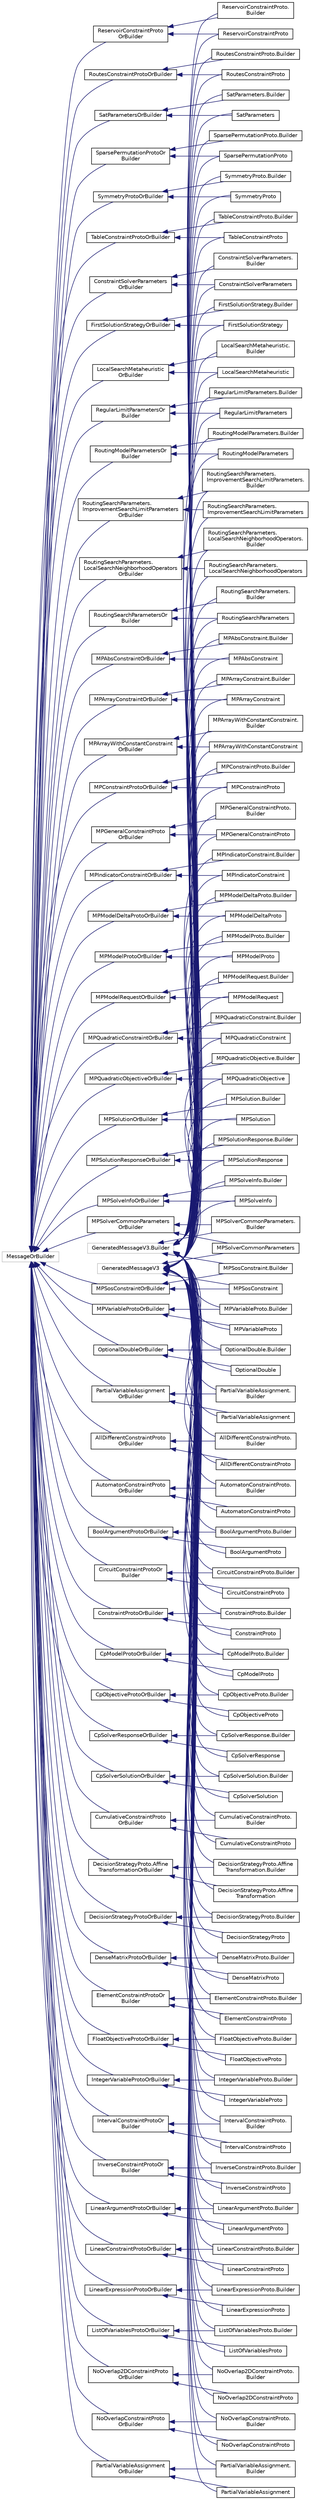 digraph "Graphical Class Hierarchy"
{
 // LATEX_PDF_SIZE
  edge [fontname="Helvetica",fontsize="10",labelfontname="Helvetica",labelfontsize="10"];
  node [fontname="Helvetica",fontsize="10",shape=record];
  rankdir="LR";
  Node0 [label="GeneratedMessageV3.Builder",height=0.2,width=0.4,color="grey75", fillcolor="white", style="filled",tooltip=" "];
  Node0 -> Node1 [dir="back",color="midnightblue",fontsize="10",style="solid",fontname="Helvetica"];
  Node1 [label="ConstraintSolverParameters.\lBuilder",height=0.2,width=0.4,color="black", fillcolor="white", style="filled",URL="$classcom_1_1google_1_1ortools_1_1constraintsolver_1_1ConstraintSolverParameters_1_1Builder.html",tooltip=" "];
  Node0 -> Node7 [dir="back",color="midnightblue",fontsize="10",style="solid",fontname="Helvetica"];
  Node7 [label="FirstSolutionStrategy.Builder",height=0.2,width=0.4,color="black", fillcolor="white", style="filled",URL="$classcom_1_1google_1_1ortools_1_1constraintsolver_1_1FirstSolutionStrategy_1_1Builder.html",tooltip=" "];
  Node0 -> Node11 [dir="back",color="midnightblue",fontsize="10",style="solid",fontname="Helvetica"];
  Node11 [label="LocalSearchMetaheuristic.\lBuilder",height=0.2,width=0.4,color="black", fillcolor="white", style="filled",URL="$classcom_1_1google_1_1ortools_1_1constraintsolver_1_1LocalSearchMetaheuristic_1_1Builder.html",tooltip=" "];
  Node0 -> Node14 [dir="back",color="midnightblue",fontsize="10",style="solid",fontname="Helvetica"];
  Node14 [label="RegularLimitParameters.Builder",height=0.2,width=0.4,color="black", fillcolor="white", style="filled",URL="$classcom_1_1google_1_1ortools_1_1constraintsolver_1_1RegularLimitParameters_1_1Builder.html",tooltip=" "];
  Node0 -> Node17 [dir="back",color="midnightblue",fontsize="10",style="solid",fontname="Helvetica"];
  Node17 [label="RoutingModelParameters.Builder",height=0.2,width=0.4,color="black", fillcolor="white", style="filled",URL="$classcom_1_1google_1_1ortools_1_1constraintsolver_1_1RoutingModelParameters_1_1Builder.html",tooltip=" "];
  Node0 -> Node26 [dir="back",color="midnightblue",fontsize="10",style="solid",fontname="Helvetica"];
  Node26 [label="RoutingSearchParameters.\lBuilder",height=0.2,width=0.4,color="black", fillcolor="white", style="filled",URL="$classcom_1_1google_1_1ortools_1_1constraintsolver_1_1RoutingSearchParameters_1_1Builder.html",tooltip=" "];
  Node0 -> Node20 [dir="back",color="midnightblue",fontsize="10",style="solid",fontname="Helvetica"];
  Node20 [label="RoutingSearchParameters.\lImprovementSearchLimitParameters.\lBuilder",height=0.2,width=0.4,color="black", fillcolor="white", style="filled",URL="$classcom_1_1google_1_1ortools_1_1constraintsolver_1_1RoutingSearchParameters_1_1ImprovementSearchLimitParameters_1_1Builder.html",tooltip=" "];
  Node0 -> Node23 [dir="back",color="midnightblue",fontsize="10",style="solid",fontname="Helvetica"];
  Node23 [label="RoutingSearchParameters.\lLocalSearchNeighborhoodOperators.\lBuilder",height=0.2,width=0.4,color="black", fillcolor="white", style="filled",URL="$classcom_1_1google_1_1ortools_1_1constraintsolver_1_1RoutingSearchParameters_1_1LocalSearchNeighborhoodOperators_1_1Builder.html",tooltip=" "];
  Node0 -> Node29 [dir="back",color="midnightblue",fontsize="10",style="solid",fontname="Helvetica"];
  Node29 [label="MPAbsConstraint.Builder",height=0.2,width=0.4,color="black", fillcolor="white", style="filled",URL="$classcom_1_1google_1_1ortools_1_1linearsolver_1_1MPAbsConstraint_1_1Builder.html",tooltip=" "];
  Node0 -> Node32 [dir="back",color="midnightblue",fontsize="10",style="solid",fontname="Helvetica"];
  Node32 [label="MPArrayConstraint.Builder",height=0.2,width=0.4,color="black", fillcolor="white", style="filled",URL="$classcom_1_1google_1_1ortools_1_1linearsolver_1_1MPArrayConstraint_1_1Builder.html",tooltip=" "];
  Node0 -> Node35 [dir="back",color="midnightblue",fontsize="10",style="solid",fontname="Helvetica"];
  Node35 [label="MPArrayWithConstantConstraint.\lBuilder",height=0.2,width=0.4,color="black", fillcolor="white", style="filled",URL="$classcom_1_1google_1_1ortools_1_1linearsolver_1_1MPArrayWithConstantConstraint_1_1Builder.html",tooltip=" "];
  Node0 -> Node38 [dir="back",color="midnightblue",fontsize="10",style="solid",fontname="Helvetica"];
  Node38 [label="MPConstraintProto.Builder",height=0.2,width=0.4,color="black", fillcolor="white", style="filled",URL="$classcom_1_1google_1_1ortools_1_1linearsolver_1_1MPConstraintProto_1_1Builder.html",tooltip=" "];
  Node0 -> Node41 [dir="back",color="midnightblue",fontsize="10",style="solid",fontname="Helvetica"];
  Node41 [label="MPGeneralConstraintProto.\lBuilder",height=0.2,width=0.4,color="black", fillcolor="white", style="filled",URL="$classcom_1_1google_1_1ortools_1_1linearsolver_1_1MPGeneralConstraintProto_1_1Builder.html",tooltip=" "];
  Node0 -> Node44 [dir="back",color="midnightblue",fontsize="10",style="solid",fontname="Helvetica"];
  Node44 [label="MPIndicatorConstraint.Builder",height=0.2,width=0.4,color="black", fillcolor="white", style="filled",URL="$classcom_1_1google_1_1ortools_1_1linearsolver_1_1MPIndicatorConstraint_1_1Builder.html",tooltip=" "];
  Node0 -> Node47 [dir="back",color="midnightblue",fontsize="10",style="solid",fontname="Helvetica"];
  Node47 [label="MPModelDeltaProto.Builder",height=0.2,width=0.4,color="black", fillcolor="white", style="filled",URL="$classcom_1_1google_1_1ortools_1_1linearsolver_1_1MPModelDeltaProto_1_1Builder.html",tooltip=" "];
  Node0 -> Node50 [dir="back",color="midnightblue",fontsize="10",style="solid",fontname="Helvetica"];
  Node50 [label="MPModelProto.Builder",height=0.2,width=0.4,color="black", fillcolor="white", style="filled",URL="$classcom_1_1google_1_1ortools_1_1linearsolver_1_1MPModelProto_1_1Builder.html",tooltip=" "];
  Node0 -> Node53 [dir="back",color="midnightblue",fontsize="10",style="solid",fontname="Helvetica"];
  Node53 [label="MPModelRequest.Builder",height=0.2,width=0.4,color="black", fillcolor="white", style="filled",URL="$classcom_1_1google_1_1ortools_1_1linearsolver_1_1MPModelRequest_1_1Builder.html",tooltip=" "];
  Node0 -> Node56 [dir="back",color="midnightblue",fontsize="10",style="solid",fontname="Helvetica"];
  Node56 [label="MPQuadraticConstraint.Builder",height=0.2,width=0.4,color="black", fillcolor="white", style="filled",URL="$classcom_1_1google_1_1ortools_1_1linearsolver_1_1MPQuadraticConstraint_1_1Builder.html",tooltip=" "];
  Node0 -> Node59 [dir="back",color="midnightblue",fontsize="10",style="solid",fontname="Helvetica"];
  Node59 [label="MPQuadraticObjective.Builder",height=0.2,width=0.4,color="black", fillcolor="white", style="filled",URL="$classcom_1_1google_1_1ortools_1_1linearsolver_1_1MPQuadraticObjective_1_1Builder.html",tooltip=" "];
  Node0 -> Node62 [dir="back",color="midnightblue",fontsize="10",style="solid",fontname="Helvetica"];
  Node62 [label="MPSolution.Builder",height=0.2,width=0.4,color="black", fillcolor="white", style="filled",URL="$classcom_1_1google_1_1ortools_1_1linearsolver_1_1MPSolution_1_1Builder.html",tooltip="Protobuf type  operations_research.MPSolution @endiliteral."];
  Node0 -> Node65 [dir="back",color="midnightblue",fontsize="10",style="solid",fontname="Helvetica"];
  Node65 [label="MPSolutionResponse.Builder",height=0.2,width=0.4,color="black", fillcolor="white", style="filled",URL="$classcom_1_1google_1_1ortools_1_1linearsolver_1_1MPSolutionResponse_1_1Builder.html",tooltip=" "];
  Node0 -> Node68 [dir="back",color="midnightblue",fontsize="10",style="solid",fontname="Helvetica"];
  Node68 [label="MPSolveInfo.Builder",height=0.2,width=0.4,color="black", fillcolor="white", style="filled",URL="$classcom_1_1google_1_1ortools_1_1linearsolver_1_1MPSolveInfo_1_1Builder.html",tooltip="Protobuf type  operations_research.MPSolveInfo @endiliteral."];
  Node0 -> Node71 [dir="back",color="midnightblue",fontsize="10",style="solid",fontname="Helvetica"];
  Node71 [label="MPSolverCommonParameters.\lBuilder",height=0.2,width=0.4,color="black", fillcolor="white", style="filled",URL="$classcom_1_1google_1_1ortools_1_1linearsolver_1_1MPSolverCommonParameters_1_1Builder.html",tooltip=" "];
  Node0 -> Node74 [dir="back",color="midnightblue",fontsize="10",style="solid",fontname="Helvetica"];
  Node74 [label="MPSosConstraint.Builder",height=0.2,width=0.4,color="black", fillcolor="white", style="filled",URL="$classcom_1_1google_1_1ortools_1_1linearsolver_1_1MPSosConstraint_1_1Builder.html",tooltip=" "];
  Node0 -> Node77 [dir="back",color="midnightblue",fontsize="10",style="solid",fontname="Helvetica"];
  Node77 [label="MPVariableProto.Builder",height=0.2,width=0.4,color="black", fillcolor="white", style="filled",URL="$classcom_1_1google_1_1ortools_1_1linearsolver_1_1MPVariableProto_1_1Builder.html",tooltip=" "];
  Node0 -> Node80 [dir="back",color="midnightblue",fontsize="10",style="solid",fontname="Helvetica"];
  Node80 [label="OptionalDouble.Builder",height=0.2,width=0.4,color="black", fillcolor="white", style="filled",URL="$classcom_1_1google_1_1ortools_1_1linearsolver_1_1OptionalDouble_1_1Builder.html",tooltip=" "];
  Node0 -> Node83 [dir="back",color="midnightblue",fontsize="10",style="solid",fontname="Helvetica"];
  Node83 [label="PartialVariableAssignment.\lBuilder",height=0.2,width=0.4,color="black", fillcolor="white", style="filled",URL="$classcom_1_1google_1_1ortools_1_1linearsolver_1_1PartialVariableAssignment_1_1Builder.html",tooltip=" "];
  Node0 -> Node86 [dir="back",color="midnightblue",fontsize="10",style="solid",fontname="Helvetica"];
  Node86 [label="AllDifferentConstraintProto.\lBuilder",height=0.2,width=0.4,color="black", fillcolor="white", style="filled",URL="$classcom_1_1google_1_1ortools_1_1sat_1_1AllDifferentConstraintProto_1_1Builder.html",tooltip=" "];
  Node0 -> Node89 [dir="back",color="midnightblue",fontsize="10",style="solid",fontname="Helvetica"];
  Node89 [label="AutomatonConstraintProto.\lBuilder",height=0.2,width=0.4,color="black", fillcolor="white", style="filled",URL="$classcom_1_1google_1_1ortools_1_1sat_1_1AutomatonConstraintProto_1_1Builder.html",tooltip=" "];
  Node0 -> Node92 [dir="back",color="midnightblue",fontsize="10",style="solid",fontname="Helvetica"];
  Node92 [label="BoolArgumentProto.Builder",height=0.2,width=0.4,color="black", fillcolor="white", style="filled",URL="$classcom_1_1google_1_1ortools_1_1sat_1_1BoolArgumentProto_1_1Builder.html",tooltip=" "];
  Node0 -> Node95 [dir="back",color="midnightblue",fontsize="10",style="solid",fontname="Helvetica"];
  Node95 [label="CircuitConstraintProto.Builder",height=0.2,width=0.4,color="black", fillcolor="white", style="filled",URL="$classcom_1_1google_1_1ortools_1_1sat_1_1CircuitConstraintProto_1_1Builder.html",tooltip=" "];
  Node0 -> Node98 [dir="back",color="midnightblue",fontsize="10",style="solid",fontname="Helvetica"];
  Node98 [label="ConstraintProto.Builder",height=0.2,width=0.4,color="black", fillcolor="white", style="filled",URL="$classcom_1_1google_1_1ortools_1_1sat_1_1ConstraintProto_1_1Builder.html",tooltip=" "];
  Node0 -> Node101 [dir="back",color="midnightblue",fontsize="10",style="solid",fontname="Helvetica"];
  Node101 [label="CpModelProto.Builder",height=0.2,width=0.4,color="black", fillcolor="white", style="filled",URL="$classcom_1_1google_1_1ortools_1_1sat_1_1CpModelProto_1_1Builder.html",tooltip=" "];
  Node0 -> Node104 [dir="back",color="midnightblue",fontsize="10",style="solid",fontname="Helvetica"];
  Node104 [label="CpObjectiveProto.Builder",height=0.2,width=0.4,color="black", fillcolor="white", style="filled",URL="$classcom_1_1google_1_1ortools_1_1sat_1_1CpObjectiveProto_1_1Builder.html",tooltip=" "];
  Node0 -> Node107 [dir="back",color="midnightblue",fontsize="10",style="solid",fontname="Helvetica"];
  Node107 [label="CpSolverResponse.Builder",height=0.2,width=0.4,color="black", fillcolor="white", style="filled",URL="$classcom_1_1google_1_1ortools_1_1sat_1_1CpSolverResponse_1_1Builder.html",tooltip=" "];
  Node0 -> Node110 [dir="back",color="midnightblue",fontsize="10",style="solid",fontname="Helvetica"];
  Node110 [label="CpSolverSolution.Builder",height=0.2,width=0.4,color="black", fillcolor="white", style="filled",URL="$classcom_1_1google_1_1ortools_1_1sat_1_1CpSolverSolution_1_1Builder.html",tooltip=" "];
  Node0 -> Node113 [dir="back",color="midnightblue",fontsize="10",style="solid",fontname="Helvetica"];
  Node113 [label="CumulativeConstraintProto.\lBuilder",height=0.2,width=0.4,color="black", fillcolor="white", style="filled",URL="$classcom_1_1google_1_1ortools_1_1sat_1_1CumulativeConstraintProto_1_1Builder.html",tooltip=" "];
  Node0 -> Node116 [dir="back",color="midnightblue",fontsize="10",style="solid",fontname="Helvetica"];
  Node116 [label="DecisionStrategyProto.Affine\lTransformation.Builder",height=0.2,width=0.4,color="black", fillcolor="white", style="filled",URL="$classcom_1_1google_1_1ortools_1_1sat_1_1DecisionStrategyProto_1_1AffineTransformation_1_1Builder.html",tooltip=" "];
  Node0 -> Node119 [dir="back",color="midnightblue",fontsize="10",style="solid",fontname="Helvetica"];
  Node119 [label="DecisionStrategyProto.Builder",height=0.2,width=0.4,color="black", fillcolor="white", style="filled",URL="$classcom_1_1google_1_1ortools_1_1sat_1_1DecisionStrategyProto_1_1Builder.html",tooltip=" "];
  Node0 -> Node122 [dir="back",color="midnightblue",fontsize="10",style="solid",fontname="Helvetica"];
  Node122 [label="DenseMatrixProto.Builder",height=0.2,width=0.4,color="black", fillcolor="white", style="filled",URL="$classcom_1_1google_1_1ortools_1_1sat_1_1DenseMatrixProto_1_1Builder.html",tooltip=" "];
  Node0 -> Node125 [dir="back",color="midnightblue",fontsize="10",style="solid",fontname="Helvetica"];
  Node125 [label="ElementConstraintProto.Builder",height=0.2,width=0.4,color="black", fillcolor="white", style="filled",URL="$classcom_1_1google_1_1ortools_1_1sat_1_1ElementConstraintProto_1_1Builder.html",tooltip=" "];
  Node0 -> Node128 [dir="back",color="midnightblue",fontsize="10",style="solid",fontname="Helvetica"];
  Node128 [label="FloatObjectiveProto.Builder",height=0.2,width=0.4,color="black", fillcolor="white", style="filled",URL="$classcom_1_1google_1_1ortools_1_1sat_1_1FloatObjectiveProto_1_1Builder.html",tooltip=" "];
  Node0 -> Node131 [dir="back",color="midnightblue",fontsize="10",style="solid",fontname="Helvetica"];
  Node131 [label="IntegerVariableProto.Builder",height=0.2,width=0.4,color="black", fillcolor="white", style="filled",URL="$classcom_1_1google_1_1ortools_1_1sat_1_1IntegerVariableProto_1_1Builder.html",tooltip=" "];
  Node0 -> Node134 [dir="back",color="midnightblue",fontsize="10",style="solid",fontname="Helvetica"];
  Node134 [label="IntervalConstraintProto.\lBuilder",height=0.2,width=0.4,color="black", fillcolor="white", style="filled",URL="$classcom_1_1google_1_1ortools_1_1sat_1_1IntervalConstraintProto_1_1Builder.html",tooltip=" "];
  Node0 -> Node137 [dir="back",color="midnightblue",fontsize="10",style="solid",fontname="Helvetica"];
  Node137 [label="InverseConstraintProto.Builder",height=0.2,width=0.4,color="black", fillcolor="white", style="filled",URL="$classcom_1_1google_1_1ortools_1_1sat_1_1InverseConstraintProto_1_1Builder.html",tooltip=" "];
  Node0 -> Node140 [dir="back",color="midnightblue",fontsize="10",style="solid",fontname="Helvetica"];
  Node140 [label="LinearArgumentProto.Builder",height=0.2,width=0.4,color="black", fillcolor="white", style="filled",URL="$classcom_1_1google_1_1ortools_1_1sat_1_1LinearArgumentProto_1_1Builder.html",tooltip="Protobuf type  operations_research.sat.LinearArgumentProto @endiliteral."];
  Node0 -> Node143 [dir="back",color="midnightblue",fontsize="10",style="solid",fontname="Helvetica"];
  Node143 [label="LinearConstraintProto.Builder",height=0.2,width=0.4,color="black", fillcolor="white", style="filled",URL="$classcom_1_1google_1_1ortools_1_1sat_1_1LinearConstraintProto_1_1Builder.html",tooltip=" "];
  Node0 -> Node146 [dir="back",color="midnightblue",fontsize="10",style="solid",fontname="Helvetica"];
  Node146 [label="LinearExpressionProto.Builder",height=0.2,width=0.4,color="black", fillcolor="white", style="filled",URL="$classcom_1_1google_1_1ortools_1_1sat_1_1LinearExpressionProto_1_1Builder.html",tooltip=" "];
  Node0 -> Node149 [dir="back",color="midnightblue",fontsize="10",style="solid",fontname="Helvetica"];
  Node149 [label="ListOfVariablesProto.Builder",height=0.2,width=0.4,color="black", fillcolor="white", style="filled",URL="$classcom_1_1google_1_1ortools_1_1sat_1_1ListOfVariablesProto_1_1Builder.html",tooltip=" "];
  Node0 -> Node152 [dir="back",color="midnightblue",fontsize="10",style="solid",fontname="Helvetica"];
  Node152 [label="NoOverlap2DConstraintProto.\lBuilder",height=0.2,width=0.4,color="black", fillcolor="white", style="filled",URL="$classcom_1_1google_1_1ortools_1_1sat_1_1NoOverlap2DConstraintProto_1_1Builder.html",tooltip=" "];
  Node0 -> Node155 [dir="back",color="midnightblue",fontsize="10",style="solid",fontname="Helvetica"];
  Node155 [label="NoOverlapConstraintProto.\lBuilder",height=0.2,width=0.4,color="black", fillcolor="white", style="filled",URL="$classcom_1_1google_1_1ortools_1_1sat_1_1NoOverlapConstraintProto_1_1Builder.html",tooltip=" "];
  Node0 -> Node158 [dir="back",color="midnightblue",fontsize="10",style="solid",fontname="Helvetica"];
  Node158 [label="PartialVariableAssignment.\lBuilder",height=0.2,width=0.4,color="black", fillcolor="white", style="filled",URL="$classcom_1_1google_1_1ortools_1_1sat_1_1PartialVariableAssignment_1_1Builder.html",tooltip=" "];
  Node0 -> Node161 [dir="back",color="midnightblue",fontsize="10",style="solid",fontname="Helvetica"];
  Node161 [label="ReservoirConstraintProto.\lBuilder",height=0.2,width=0.4,color="black", fillcolor="white", style="filled",URL="$classcom_1_1google_1_1ortools_1_1sat_1_1ReservoirConstraintProto_1_1Builder.html",tooltip=" "];
  Node0 -> Node164 [dir="back",color="midnightblue",fontsize="10",style="solid",fontname="Helvetica"];
  Node164 [label="RoutesConstraintProto.Builder",height=0.2,width=0.4,color="black", fillcolor="white", style="filled",URL="$classcom_1_1google_1_1ortools_1_1sat_1_1RoutesConstraintProto_1_1Builder.html",tooltip=" "];
  Node0 -> Node167 [dir="back",color="midnightblue",fontsize="10",style="solid",fontname="Helvetica"];
  Node167 [label="SatParameters.Builder",height=0.2,width=0.4,color="black", fillcolor="white", style="filled",URL="$classcom_1_1google_1_1ortools_1_1sat_1_1SatParameters_1_1Builder.html",tooltip=" "];
  Node0 -> Node170 [dir="back",color="midnightblue",fontsize="10",style="solid",fontname="Helvetica"];
  Node170 [label="SparsePermutationProto.Builder",height=0.2,width=0.4,color="black", fillcolor="white", style="filled",URL="$classcom_1_1google_1_1ortools_1_1sat_1_1SparsePermutationProto_1_1Builder.html",tooltip=" "];
  Node0 -> Node173 [dir="back",color="midnightblue",fontsize="10",style="solid",fontname="Helvetica"];
  Node173 [label="SymmetryProto.Builder",height=0.2,width=0.4,color="black", fillcolor="white", style="filled",URL="$classcom_1_1google_1_1ortools_1_1sat_1_1SymmetryProto_1_1Builder.html",tooltip=" "];
  Node0 -> Node176 [dir="back",color="midnightblue",fontsize="10",style="solid",fontname="Helvetica"];
  Node176 [label="TableConstraintProto.Builder",height=0.2,width=0.4,color="black", fillcolor="white", style="filled",URL="$classcom_1_1google_1_1ortools_1_1sat_1_1TableConstraintProto_1_1Builder.html",tooltip=" "];
  Node4 [label="GeneratedMessageV3",height=0.2,width=0.4,color="grey75", fillcolor="white", style="filled",tooltip=" "];
  Node4 -> Node3 [dir="back",color="midnightblue",fontsize="10",style="solid",fontname="Helvetica"];
  Node3 [label="ConstraintSolverParameters",height=0.2,width=0.4,color="black", fillcolor="white", style="filled",URL="$classcom_1_1google_1_1ortools_1_1constraintsolver_1_1ConstraintSolverParameters.html",tooltip=" "];
  Node4 -> Node5 [dir="back",color="midnightblue",fontsize="10",style="solid",fontname="Helvetica"];
  Node5 [label="FirstSolutionStrategy",height=0.2,width=0.4,color="black", fillcolor="white", style="filled",URL="$classcom_1_1google_1_1ortools_1_1constraintsolver_1_1FirstSolutionStrategy.html",tooltip=" "];
  Node4 -> Node10 [dir="back",color="midnightblue",fontsize="10",style="solid",fontname="Helvetica"];
  Node10 [label="LocalSearchMetaheuristic",height=0.2,width=0.4,color="black", fillcolor="white", style="filled",URL="$classcom_1_1google_1_1ortools_1_1constraintsolver_1_1LocalSearchMetaheuristic.html",tooltip=" "];
  Node4 -> Node13 [dir="back",color="midnightblue",fontsize="10",style="solid",fontname="Helvetica"];
  Node13 [label="RegularLimitParameters",height=0.2,width=0.4,color="black", fillcolor="white", style="filled",URL="$classcom_1_1google_1_1ortools_1_1constraintsolver_1_1RegularLimitParameters.html",tooltip=" "];
  Node4 -> Node16 [dir="back",color="midnightblue",fontsize="10",style="solid",fontname="Helvetica"];
  Node16 [label="RoutingModelParameters",height=0.2,width=0.4,color="black", fillcolor="white", style="filled",URL="$classcom_1_1google_1_1ortools_1_1constraintsolver_1_1RoutingModelParameters.html",tooltip=" "];
  Node4 -> Node25 [dir="back",color="midnightblue",fontsize="10",style="solid",fontname="Helvetica"];
  Node25 [label="RoutingSearchParameters",height=0.2,width=0.4,color="black", fillcolor="white", style="filled",URL="$classcom_1_1google_1_1ortools_1_1constraintsolver_1_1RoutingSearchParameters.html",tooltip=" "];
  Node4 -> Node19 [dir="back",color="midnightblue",fontsize="10",style="solid",fontname="Helvetica"];
  Node19 [label="RoutingSearchParameters.\lImprovementSearchLimitParameters",height=0.2,width=0.4,color="black", fillcolor="white", style="filled",URL="$classcom_1_1google_1_1ortools_1_1constraintsolver_1_1RoutingSearchParameters_1_1ImprovementSearchLimitParameters.html",tooltip=" "];
  Node4 -> Node22 [dir="back",color="midnightblue",fontsize="10",style="solid",fontname="Helvetica"];
  Node22 [label="RoutingSearchParameters.\lLocalSearchNeighborhoodOperators",height=0.2,width=0.4,color="black", fillcolor="white", style="filled",URL="$classcom_1_1google_1_1ortools_1_1constraintsolver_1_1RoutingSearchParameters_1_1LocalSearchNeighborhoodOperators.html",tooltip=" "];
  Node4 -> Node28 [dir="back",color="midnightblue",fontsize="10",style="solid",fontname="Helvetica"];
  Node28 [label="MPAbsConstraint",height=0.2,width=0.4,color="black", fillcolor="white", style="filled",URL="$classcom_1_1google_1_1ortools_1_1linearsolver_1_1MPAbsConstraint.html",tooltip=" "];
  Node4 -> Node31 [dir="back",color="midnightblue",fontsize="10",style="solid",fontname="Helvetica"];
  Node31 [label="MPArrayConstraint",height=0.2,width=0.4,color="black", fillcolor="white", style="filled",URL="$classcom_1_1google_1_1ortools_1_1linearsolver_1_1MPArrayConstraint.html",tooltip=" "];
  Node4 -> Node34 [dir="back",color="midnightblue",fontsize="10",style="solid",fontname="Helvetica"];
  Node34 [label="MPArrayWithConstantConstraint",height=0.2,width=0.4,color="black", fillcolor="white", style="filled",URL="$classcom_1_1google_1_1ortools_1_1linearsolver_1_1MPArrayWithConstantConstraint.html",tooltip=" "];
  Node4 -> Node37 [dir="back",color="midnightblue",fontsize="10",style="solid",fontname="Helvetica"];
  Node37 [label="MPConstraintProto",height=0.2,width=0.4,color="black", fillcolor="white", style="filled",URL="$classcom_1_1google_1_1ortools_1_1linearsolver_1_1MPConstraintProto.html",tooltip=" "];
  Node4 -> Node40 [dir="back",color="midnightblue",fontsize="10",style="solid",fontname="Helvetica"];
  Node40 [label="MPGeneralConstraintProto",height=0.2,width=0.4,color="black", fillcolor="white", style="filled",URL="$classcom_1_1google_1_1ortools_1_1linearsolver_1_1MPGeneralConstraintProto.html",tooltip=" "];
  Node4 -> Node43 [dir="back",color="midnightblue",fontsize="10",style="solid",fontname="Helvetica"];
  Node43 [label="MPIndicatorConstraint",height=0.2,width=0.4,color="black", fillcolor="white", style="filled",URL="$classcom_1_1google_1_1ortools_1_1linearsolver_1_1MPIndicatorConstraint.html",tooltip=" "];
  Node4 -> Node46 [dir="back",color="midnightblue",fontsize="10",style="solid",fontname="Helvetica"];
  Node46 [label="MPModelDeltaProto",height=0.2,width=0.4,color="black", fillcolor="white", style="filled",URL="$classcom_1_1google_1_1ortools_1_1linearsolver_1_1MPModelDeltaProto.html",tooltip=" "];
  Node4 -> Node49 [dir="back",color="midnightblue",fontsize="10",style="solid",fontname="Helvetica"];
  Node49 [label="MPModelProto",height=0.2,width=0.4,color="black", fillcolor="white", style="filled",URL="$classcom_1_1google_1_1ortools_1_1linearsolver_1_1MPModelProto.html",tooltip=" "];
  Node4 -> Node52 [dir="back",color="midnightblue",fontsize="10",style="solid",fontname="Helvetica"];
  Node52 [label="MPModelRequest",height=0.2,width=0.4,color="black", fillcolor="white", style="filled",URL="$classcom_1_1google_1_1ortools_1_1linearsolver_1_1MPModelRequest.html",tooltip=" "];
  Node4 -> Node55 [dir="back",color="midnightblue",fontsize="10",style="solid",fontname="Helvetica"];
  Node55 [label="MPQuadraticConstraint",height=0.2,width=0.4,color="black", fillcolor="white", style="filled",URL="$classcom_1_1google_1_1ortools_1_1linearsolver_1_1MPQuadraticConstraint.html",tooltip=" "];
  Node4 -> Node58 [dir="back",color="midnightblue",fontsize="10",style="solid",fontname="Helvetica"];
  Node58 [label="MPQuadraticObjective",height=0.2,width=0.4,color="black", fillcolor="white", style="filled",URL="$classcom_1_1google_1_1ortools_1_1linearsolver_1_1MPQuadraticObjective.html",tooltip=" "];
  Node4 -> Node61 [dir="back",color="midnightblue",fontsize="10",style="solid",fontname="Helvetica"];
  Node61 [label="MPSolution",height=0.2,width=0.4,color="black", fillcolor="white", style="filled",URL="$classcom_1_1google_1_1ortools_1_1linearsolver_1_1MPSolution.html",tooltip="Protobuf type  operations_research.MPSolution @endiliteral."];
  Node4 -> Node64 [dir="back",color="midnightblue",fontsize="10",style="solid",fontname="Helvetica"];
  Node64 [label="MPSolutionResponse",height=0.2,width=0.4,color="black", fillcolor="white", style="filled",URL="$classcom_1_1google_1_1ortools_1_1linearsolver_1_1MPSolutionResponse.html",tooltip=" "];
  Node4 -> Node67 [dir="back",color="midnightblue",fontsize="10",style="solid",fontname="Helvetica"];
  Node67 [label="MPSolveInfo",height=0.2,width=0.4,color="black", fillcolor="white", style="filled",URL="$classcom_1_1google_1_1ortools_1_1linearsolver_1_1MPSolveInfo.html",tooltip="Protobuf type  operations_research.MPSolveInfo @endiliteral."];
  Node4 -> Node70 [dir="back",color="midnightblue",fontsize="10",style="solid",fontname="Helvetica"];
  Node70 [label="MPSolverCommonParameters",height=0.2,width=0.4,color="black", fillcolor="white", style="filled",URL="$classcom_1_1google_1_1ortools_1_1linearsolver_1_1MPSolverCommonParameters.html",tooltip=" "];
  Node4 -> Node73 [dir="back",color="midnightblue",fontsize="10",style="solid",fontname="Helvetica"];
  Node73 [label="MPSosConstraint",height=0.2,width=0.4,color="black", fillcolor="white", style="filled",URL="$classcom_1_1google_1_1ortools_1_1linearsolver_1_1MPSosConstraint.html",tooltip=" "];
  Node4 -> Node76 [dir="back",color="midnightblue",fontsize="10",style="solid",fontname="Helvetica"];
  Node76 [label="MPVariableProto",height=0.2,width=0.4,color="black", fillcolor="white", style="filled",URL="$classcom_1_1google_1_1ortools_1_1linearsolver_1_1MPVariableProto.html",tooltip=" "];
  Node4 -> Node79 [dir="back",color="midnightblue",fontsize="10",style="solid",fontname="Helvetica"];
  Node79 [label="OptionalDouble",height=0.2,width=0.4,color="black", fillcolor="white", style="filled",URL="$classcom_1_1google_1_1ortools_1_1linearsolver_1_1OptionalDouble.html",tooltip=" "];
  Node4 -> Node82 [dir="back",color="midnightblue",fontsize="10",style="solid",fontname="Helvetica"];
  Node82 [label="PartialVariableAssignment",height=0.2,width=0.4,color="black", fillcolor="white", style="filled",URL="$classcom_1_1google_1_1ortools_1_1linearsolver_1_1PartialVariableAssignment.html",tooltip=" "];
  Node4 -> Node85 [dir="back",color="midnightblue",fontsize="10",style="solid",fontname="Helvetica"];
  Node85 [label="AllDifferentConstraintProto",height=0.2,width=0.4,color="black", fillcolor="white", style="filled",URL="$classcom_1_1google_1_1ortools_1_1sat_1_1AllDifferentConstraintProto.html",tooltip=" "];
  Node4 -> Node88 [dir="back",color="midnightblue",fontsize="10",style="solid",fontname="Helvetica"];
  Node88 [label="AutomatonConstraintProto",height=0.2,width=0.4,color="black", fillcolor="white", style="filled",URL="$classcom_1_1google_1_1ortools_1_1sat_1_1AutomatonConstraintProto.html",tooltip=" "];
  Node4 -> Node91 [dir="back",color="midnightblue",fontsize="10",style="solid",fontname="Helvetica"];
  Node91 [label="BoolArgumentProto",height=0.2,width=0.4,color="black", fillcolor="white", style="filled",URL="$classcom_1_1google_1_1ortools_1_1sat_1_1BoolArgumentProto.html",tooltip=" "];
  Node4 -> Node94 [dir="back",color="midnightblue",fontsize="10",style="solid",fontname="Helvetica"];
  Node94 [label="CircuitConstraintProto",height=0.2,width=0.4,color="black", fillcolor="white", style="filled",URL="$classcom_1_1google_1_1ortools_1_1sat_1_1CircuitConstraintProto.html",tooltip=" "];
  Node4 -> Node97 [dir="back",color="midnightblue",fontsize="10",style="solid",fontname="Helvetica"];
  Node97 [label="ConstraintProto",height=0.2,width=0.4,color="black", fillcolor="white", style="filled",URL="$classcom_1_1google_1_1ortools_1_1sat_1_1ConstraintProto.html",tooltip=" "];
  Node4 -> Node100 [dir="back",color="midnightblue",fontsize="10",style="solid",fontname="Helvetica"];
  Node100 [label="CpModelProto",height=0.2,width=0.4,color="black", fillcolor="white", style="filled",URL="$classcom_1_1google_1_1ortools_1_1sat_1_1CpModelProto.html",tooltip=" "];
  Node4 -> Node103 [dir="back",color="midnightblue",fontsize="10",style="solid",fontname="Helvetica"];
  Node103 [label="CpObjectiveProto",height=0.2,width=0.4,color="black", fillcolor="white", style="filled",URL="$classcom_1_1google_1_1ortools_1_1sat_1_1CpObjectiveProto.html",tooltip=" "];
  Node4 -> Node106 [dir="back",color="midnightblue",fontsize="10",style="solid",fontname="Helvetica"];
  Node106 [label="CpSolverResponse",height=0.2,width=0.4,color="black", fillcolor="white", style="filled",URL="$classcom_1_1google_1_1ortools_1_1sat_1_1CpSolverResponse.html",tooltip=" "];
  Node4 -> Node109 [dir="back",color="midnightblue",fontsize="10",style="solid",fontname="Helvetica"];
  Node109 [label="CpSolverSolution",height=0.2,width=0.4,color="black", fillcolor="white", style="filled",URL="$classcom_1_1google_1_1ortools_1_1sat_1_1CpSolverSolution.html",tooltip=" "];
  Node4 -> Node112 [dir="back",color="midnightblue",fontsize="10",style="solid",fontname="Helvetica"];
  Node112 [label="CumulativeConstraintProto",height=0.2,width=0.4,color="black", fillcolor="white", style="filled",URL="$classcom_1_1google_1_1ortools_1_1sat_1_1CumulativeConstraintProto.html",tooltip=" "];
  Node4 -> Node118 [dir="back",color="midnightblue",fontsize="10",style="solid",fontname="Helvetica"];
  Node118 [label="DecisionStrategyProto",height=0.2,width=0.4,color="black", fillcolor="white", style="filled",URL="$classcom_1_1google_1_1ortools_1_1sat_1_1DecisionStrategyProto.html",tooltip=" "];
  Node4 -> Node115 [dir="back",color="midnightblue",fontsize="10",style="solid",fontname="Helvetica"];
  Node115 [label="DecisionStrategyProto.Affine\lTransformation",height=0.2,width=0.4,color="black", fillcolor="white", style="filled",URL="$classcom_1_1google_1_1ortools_1_1sat_1_1DecisionStrategyProto_1_1AffineTransformation.html",tooltip=" "];
  Node4 -> Node121 [dir="back",color="midnightblue",fontsize="10",style="solid",fontname="Helvetica"];
  Node121 [label="DenseMatrixProto",height=0.2,width=0.4,color="black", fillcolor="white", style="filled",URL="$classcom_1_1google_1_1ortools_1_1sat_1_1DenseMatrixProto.html",tooltip=" "];
  Node4 -> Node124 [dir="back",color="midnightblue",fontsize="10",style="solid",fontname="Helvetica"];
  Node124 [label="ElementConstraintProto",height=0.2,width=0.4,color="black", fillcolor="white", style="filled",URL="$classcom_1_1google_1_1ortools_1_1sat_1_1ElementConstraintProto.html",tooltip=" "];
  Node4 -> Node127 [dir="back",color="midnightblue",fontsize="10",style="solid",fontname="Helvetica"];
  Node127 [label="FloatObjectiveProto",height=0.2,width=0.4,color="black", fillcolor="white", style="filled",URL="$classcom_1_1google_1_1ortools_1_1sat_1_1FloatObjectiveProto.html",tooltip=" "];
  Node4 -> Node130 [dir="back",color="midnightblue",fontsize="10",style="solid",fontname="Helvetica"];
  Node130 [label="IntegerVariableProto",height=0.2,width=0.4,color="black", fillcolor="white", style="filled",URL="$classcom_1_1google_1_1ortools_1_1sat_1_1IntegerVariableProto.html",tooltip=" "];
  Node4 -> Node133 [dir="back",color="midnightblue",fontsize="10",style="solid",fontname="Helvetica"];
  Node133 [label="IntervalConstraintProto",height=0.2,width=0.4,color="black", fillcolor="white", style="filled",URL="$classcom_1_1google_1_1ortools_1_1sat_1_1IntervalConstraintProto.html",tooltip=" "];
  Node4 -> Node136 [dir="back",color="midnightblue",fontsize="10",style="solid",fontname="Helvetica"];
  Node136 [label="InverseConstraintProto",height=0.2,width=0.4,color="black", fillcolor="white", style="filled",URL="$classcom_1_1google_1_1ortools_1_1sat_1_1InverseConstraintProto.html",tooltip=" "];
  Node4 -> Node139 [dir="back",color="midnightblue",fontsize="10",style="solid",fontname="Helvetica"];
  Node139 [label="LinearArgumentProto",height=0.2,width=0.4,color="black", fillcolor="white", style="filled",URL="$classcom_1_1google_1_1ortools_1_1sat_1_1LinearArgumentProto.html",tooltip="Protobuf type  operations_research.sat.LinearArgumentProto @endiliteral."];
  Node4 -> Node142 [dir="back",color="midnightblue",fontsize="10",style="solid",fontname="Helvetica"];
  Node142 [label="LinearConstraintProto",height=0.2,width=0.4,color="black", fillcolor="white", style="filled",URL="$classcom_1_1google_1_1ortools_1_1sat_1_1LinearConstraintProto.html",tooltip=" "];
  Node4 -> Node145 [dir="back",color="midnightblue",fontsize="10",style="solid",fontname="Helvetica"];
  Node145 [label="LinearExpressionProto",height=0.2,width=0.4,color="black", fillcolor="white", style="filled",URL="$classcom_1_1google_1_1ortools_1_1sat_1_1LinearExpressionProto.html",tooltip=" "];
  Node4 -> Node148 [dir="back",color="midnightblue",fontsize="10",style="solid",fontname="Helvetica"];
  Node148 [label="ListOfVariablesProto",height=0.2,width=0.4,color="black", fillcolor="white", style="filled",URL="$classcom_1_1google_1_1ortools_1_1sat_1_1ListOfVariablesProto.html",tooltip=" "];
  Node4 -> Node151 [dir="back",color="midnightblue",fontsize="10",style="solid",fontname="Helvetica"];
  Node151 [label="NoOverlap2DConstraintProto",height=0.2,width=0.4,color="black", fillcolor="white", style="filled",URL="$classcom_1_1google_1_1ortools_1_1sat_1_1NoOverlap2DConstraintProto.html",tooltip=" "];
  Node4 -> Node154 [dir="back",color="midnightblue",fontsize="10",style="solid",fontname="Helvetica"];
  Node154 [label="NoOverlapConstraintProto",height=0.2,width=0.4,color="black", fillcolor="white", style="filled",URL="$classcom_1_1google_1_1ortools_1_1sat_1_1NoOverlapConstraintProto.html",tooltip=" "];
  Node4 -> Node157 [dir="back",color="midnightblue",fontsize="10",style="solid",fontname="Helvetica"];
  Node157 [label="PartialVariableAssignment",height=0.2,width=0.4,color="black", fillcolor="white", style="filled",URL="$classcom_1_1google_1_1ortools_1_1sat_1_1PartialVariableAssignment.html",tooltip=" "];
  Node4 -> Node160 [dir="back",color="midnightblue",fontsize="10",style="solid",fontname="Helvetica"];
  Node160 [label="ReservoirConstraintProto",height=0.2,width=0.4,color="black", fillcolor="white", style="filled",URL="$classcom_1_1google_1_1ortools_1_1sat_1_1ReservoirConstraintProto.html",tooltip=" "];
  Node4 -> Node163 [dir="back",color="midnightblue",fontsize="10",style="solid",fontname="Helvetica"];
  Node163 [label="RoutesConstraintProto",height=0.2,width=0.4,color="black", fillcolor="white", style="filled",URL="$classcom_1_1google_1_1ortools_1_1sat_1_1RoutesConstraintProto.html",tooltip=" "];
  Node4 -> Node166 [dir="back",color="midnightblue",fontsize="10",style="solid",fontname="Helvetica"];
  Node166 [label="SatParameters",height=0.2,width=0.4,color="black", fillcolor="white", style="filled",URL="$classcom_1_1google_1_1ortools_1_1sat_1_1SatParameters.html",tooltip=" "];
  Node4 -> Node169 [dir="back",color="midnightblue",fontsize="10",style="solid",fontname="Helvetica"];
  Node169 [label="SparsePermutationProto",height=0.2,width=0.4,color="black", fillcolor="white", style="filled",URL="$classcom_1_1google_1_1ortools_1_1sat_1_1SparsePermutationProto.html",tooltip=" "];
  Node4 -> Node172 [dir="back",color="midnightblue",fontsize="10",style="solid",fontname="Helvetica"];
  Node172 [label="SymmetryProto",height=0.2,width=0.4,color="black", fillcolor="white", style="filled",URL="$classcom_1_1google_1_1ortools_1_1sat_1_1SymmetryProto.html",tooltip=" "];
  Node4 -> Node175 [dir="back",color="midnightblue",fontsize="10",style="solid",fontname="Helvetica"];
  Node175 [label="TableConstraintProto",height=0.2,width=0.4,color="black", fillcolor="white", style="filled",URL="$classcom_1_1google_1_1ortools_1_1sat_1_1TableConstraintProto.html",tooltip=" "];
  Node8 [label="MessageOrBuilder",height=0.2,width=0.4,color="grey75", fillcolor="white", style="filled",tooltip=" "];
  Node8 -> Node2 [dir="back",color="midnightblue",fontsize="10",style="solid",fontname="Helvetica"];
  Node2 [label="ConstraintSolverParameters\lOrBuilder",height=0.2,width=0.4,color="black", fillcolor="white", style="filled",URL="$interfacecom_1_1google_1_1ortools_1_1constraintsolver_1_1ConstraintSolverParametersOrBuilder.html",tooltip=" "];
  Node2 -> Node3 [dir="back",color="midnightblue",fontsize="10",style="solid",fontname="Helvetica"];
  Node2 -> Node1 [dir="back",color="midnightblue",fontsize="10",style="solid",fontname="Helvetica"];
  Node8 -> Node6 [dir="back",color="midnightblue",fontsize="10",style="solid",fontname="Helvetica"];
  Node6 [label="FirstSolutionStrategyOrBuilder",height=0.2,width=0.4,color="black", fillcolor="white", style="filled",URL="$interfacecom_1_1google_1_1ortools_1_1constraintsolver_1_1FirstSolutionStrategyOrBuilder.html",tooltip=" "];
  Node6 -> Node5 [dir="back",color="midnightblue",fontsize="10",style="solid",fontname="Helvetica"];
  Node6 -> Node7 [dir="back",color="midnightblue",fontsize="10",style="solid",fontname="Helvetica"];
  Node8 -> Node9 [dir="back",color="midnightblue",fontsize="10",style="solid",fontname="Helvetica"];
  Node9 [label="LocalSearchMetaheuristic\lOrBuilder",height=0.2,width=0.4,color="black", fillcolor="white", style="filled",URL="$interfacecom_1_1google_1_1ortools_1_1constraintsolver_1_1LocalSearchMetaheuristicOrBuilder.html",tooltip=" "];
  Node9 -> Node10 [dir="back",color="midnightblue",fontsize="10",style="solid",fontname="Helvetica"];
  Node9 -> Node11 [dir="back",color="midnightblue",fontsize="10",style="solid",fontname="Helvetica"];
  Node8 -> Node12 [dir="back",color="midnightblue",fontsize="10",style="solid",fontname="Helvetica"];
  Node12 [label="RegularLimitParametersOr\lBuilder",height=0.2,width=0.4,color="black", fillcolor="white", style="filled",URL="$interfacecom_1_1google_1_1ortools_1_1constraintsolver_1_1RegularLimitParametersOrBuilder.html",tooltip=" "];
  Node12 -> Node13 [dir="back",color="midnightblue",fontsize="10",style="solid",fontname="Helvetica"];
  Node12 -> Node14 [dir="back",color="midnightblue",fontsize="10",style="solid",fontname="Helvetica"];
  Node8 -> Node15 [dir="back",color="midnightblue",fontsize="10",style="solid",fontname="Helvetica"];
  Node15 [label="RoutingModelParametersOr\lBuilder",height=0.2,width=0.4,color="black", fillcolor="white", style="filled",URL="$interfacecom_1_1google_1_1ortools_1_1constraintsolver_1_1RoutingModelParametersOrBuilder.html",tooltip=" "];
  Node15 -> Node16 [dir="back",color="midnightblue",fontsize="10",style="solid",fontname="Helvetica"];
  Node15 -> Node17 [dir="back",color="midnightblue",fontsize="10",style="solid",fontname="Helvetica"];
  Node8 -> Node18 [dir="back",color="midnightblue",fontsize="10",style="solid",fontname="Helvetica"];
  Node18 [label="RoutingSearchParameters.\lImprovementSearchLimitParameters\lOrBuilder",height=0.2,width=0.4,color="black", fillcolor="white", style="filled",URL="$interfacecom_1_1google_1_1ortools_1_1constraintsolver_1_1RoutingSearchParameters_1_1ImprovementSearchLimitParametersOrBuilder.html",tooltip=" "];
  Node18 -> Node19 [dir="back",color="midnightblue",fontsize="10",style="solid",fontname="Helvetica"];
  Node18 -> Node20 [dir="back",color="midnightblue",fontsize="10",style="solid",fontname="Helvetica"];
  Node8 -> Node21 [dir="back",color="midnightblue",fontsize="10",style="solid",fontname="Helvetica"];
  Node21 [label="RoutingSearchParameters.\lLocalSearchNeighborhoodOperators\lOrBuilder",height=0.2,width=0.4,color="black", fillcolor="white", style="filled",URL="$interfacecom_1_1google_1_1ortools_1_1constraintsolver_1_1RoutingSearchParameters_1_1LocalSearchNeighborhoodOperatorsOrBuilder.html",tooltip=" "];
  Node21 -> Node22 [dir="back",color="midnightblue",fontsize="10",style="solid",fontname="Helvetica"];
  Node21 -> Node23 [dir="back",color="midnightblue",fontsize="10",style="solid",fontname="Helvetica"];
  Node8 -> Node24 [dir="back",color="midnightblue",fontsize="10",style="solid",fontname="Helvetica"];
  Node24 [label="RoutingSearchParametersOr\lBuilder",height=0.2,width=0.4,color="black", fillcolor="white", style="filled",URL="$interfacecom_1_1google_1_1ortools_1_1constraintsolver_1_1RoutingSearchParametersOrBuilder.html",tooltip=" "];
  Node24 -> Node25 [dir="back",color="midnightblue",fontsize="10",style="solid",fontname="Helvetica"];
  Node24 -> Node26 [dir="back",color="midnightblue",fontsize="10",style="solid",fontname="Helvetica"];
  Node8 -> Node27 [dir="back",color="midnightblue",fontsize="10",style="solid",fontname="Helvetica"];
  Node27 [label="MPAbsConstraintOrBuilder",height=0.2,width=0.4,color="black", fillcolor="white", style="filled",URL="$interfacecom_1_1google_1_1ortools_1_1linearsolver_1_1MPAbsConstraintOrBuilder.html",tooltip=" "];
  Node27 -> Node28 [dir="back",color="midnightblue",fontsize="10",style="solid",fontname="Helvetica"];
  Node27 -> Node29 [dir="back",color="midnightblue",fontsize="10",style="solid",fontname="Helvetica"];
  Node8 -> Node30 [dir="back",color="midnightblue",fontsize="10",style="solid",fontname="Helvetica"];
  Node30 [label="MPArrayConstraintOrBuilder",height=0.2,width=0.4,color="black", fillcolor="white", style="filled",URL="$interfacecom_1_1google_1_1ortools_1_1linearsolver_1_1MPArrayConstraintOrBuilder.html",tooltip=" "];
  Node30 -> Node31 [dir="back",color="midnightblue",fontsize="10",style="solid",fontname="Helvetica"];
  Node30 -> Node32 [dir="back",color="midnightblue",fontsize="10",style="solid",fontname="Helvetica"];
  Node8 -> Node33 [dir="back",color="midnightblue",fontsize="10",style="solid",fontname="Helvetica"];
  Node33 [label="MPArrayWithConstantConstraint\lOrBuilder",height=0.2,width=0.4,color="black", fillcolor="white", style="filled",URL="$interfacecom_1_1google_1_1ortools_1_1linearsolver_1_1MPArrayWithConstantConstraintOrBuilder.html",tooltip=" "];
  Node33 -> Node34 [dir="back",color="midnightblue",fontsize="10",style="solid",fontname="Helvetica"];
  Node33 -> Node35 [dir="back",color="midnightblue",fontsize="10",style="solid",fontname="Helvetica"];
  Node8 -> Node36 [dir="back",color="midnightblue",fontsize="10",style="solid",fontname="Helvetica"];
  Node36 [label="MPConstraintProtoOrBuilder",height=0.2,width=0.4,color="black", fillcolor="white", style="filled",URL="$interfacecom_1_1google_1_1ortools_1_1linearsolver_1_1MPConstraintProtoOrBuilder.html",tooltip=" "];
  Node36 -> Node37 [dir="back",color="midnightblue",fontsize="10",style="solid",fontname="Helvetica"];
  Node36 -> Node38 [dir="back",color="midnightblue",fontsize="10",style="solid",fontname="Helvetica"];
  Node8 -> Node39 [dir="back",color="midnightblue",fontsize="10",style="solid",fontname="Helvetica"];
  Node39 [label="MPGeneralConstraintProto\lOrBuilder",height=0.2,width=0.4,color="black", fillcolor="white", style="filled",URL="$interfacecom_1_1google_1_1ortools_1_1linearsolver_1_1MPGeneralConstraintProtoOrBuilder.html",tooltip=" "];
  Node39 -> Node40 [dir="back",color="midnightblue",fontsize="10",style="solid",fontname="Helvetica"];
  Node39 -> Node41 [dir="back",color="midnightblue",fontsize="10",style="solid",fontname="Helvetica"];
  Node8 -> Node42 [dir="back",color="midnightblue",fontsize="10",style="solid",fontname="Helvetica"];
  Node42 [label="MPIndicatorConstraintOrBuilder",height=0.2,width=0.4,color="black", fillcolor="white", style="filled",URL="$interfacecom_1_1google_1_1ortools_1_1linearsolver_1_1MPIndicatorConstraintOrBuilder.html",tooltip=" "];
  Node42 -> Node43 [dir="back",color="midnightblue",fontsize="10",style="solid",fontname="Helvetica"];
  Node42 -> Node44 [dir="back",color="midnightblue",fontsize="10",style="solid",fontname="Helvetica"];
  Node8 -> Node45 [dir="back",color="midnightblue",fontsize="10",style="solid",fontname="Helvetica"];
  Node45 [label="MPModelDeltaProtoOrBuilder",height=0.2,width=0.4,color="black", fillcolor="white", style="filled",URL="$interfacecom_1_1google_1_1ortools_1_1linearsolver_1_1MPModelDeltaProtoOrBuilder.html",tooltip=" "];
  Node45 -> Node46 [dir="back",color="midnightblue",fontsize="10",style="solid",fontname="Helvetica"];
  Node45 -> Node47 [dir="back",color="midnightblue",fontsize="10",style="solid",fontname="Helvetica"];
  Node8 -> Node48 [dir="back",color="midnightblue",fontsize="10",style="solid",fontname="Helvetica"];
  Node48 [label="MPModelProtoOrBuilder",height=0.2,width=0.4,color="black", fillcolor="white", style="filled",URL="$interfacecom_1_1google_1_1ortools_1_1linearsolver_1_1MPModelProtoOrBuilder.html",tooltip=" "];
  Node48 -> Node49 [dir="back",color="midnightblue",fontsize="10",style="solid",fontname="Helvetica"];
  Node48 -> Node50 [dir="back",color="midnightblue",fontsize="10",style="solid",fontname="Helvetica"];
  Node8 -> Node51 [dir="back",color="midnightblue",fontsize="10",style="solid",fontname="Helvetica"];
  Node51 [label="MPModelRequestOrBuilder",height=0.2,width=0.4,color="black", fillcolor="white", style="filled",URL="$interfacecom_1_1google_1_1ortools_1_1linearsolver_1_1MPModelRequestOrBuilder.html",tooltip=" "];
  Node51 -> Node52 [dir="back",color="midnightblue",fontsize="10",style="solid",fontname="Helvetica"];
  Node51 -> Node53 [dir="back",color="midnightblue",fontsize="10",style="solid",fontname="Helvetica"];
  Node8 -> Node54 [dir="back",color="midnightblue",fontsize="10",style="solid",fontname="Helvetica"];
  Node54 [label="MPQuadraticConstraintOrBuilder",height=0.2,width=0.4,color="black", fillcolor="white", style="filled",URL="$interfacecom_1_1google_1_1ortools_1_1linearsolver_1_1MPQuadraticConstraintOrBuilder.html",tooltip=" "];
  Node54 -> Node55 [dir="back",color="midnightblue",fontsize="10",style="solid",fontname="Helvetica"];
  Node54 -> Node56 [dir="back",color="midnightblue",fontsize="10",style="solid",fontname="Helvetica"];
  Node8 -> Node57 [dir="back",color="midnightblue",fontsize="10",style="solid",fontname="Helvetica"];
  Node57 [label="MPQuadraticObjectiveOrBuilder",height=0.2,width=0.4,color="black", fillcolor="white", style="filled",URL="$interfacecom_1_1google_1_1ortools_1_1linearsolver_1_1MPQuadraticObjectiveOrBuilder.html",tooltip=" "];
  Node57 -> Node58 [dir="back",color="midnightblue",fontsize="10",style="solid",fontname="Helvetica"];
  Node57 -> Node59 [dir="back",color="midnightblue",fontsize="10",style="solid",fontname="Helvetica"];
  Node8 -> Node60 [dir="back",color="midnightblue",fontsize="10",style="solid",fontname="Helvetica"];
  Node60 [label="MPSolutionOrBuilder",height=0.2,width=0.4,color="black", fillcolor="white", style="filled",URL="$interfacecom_1_1google_1_1ortools_1_1linearsolver_1_1MPSolutionOrBuilder.html",tooltip=" "];
  Node60 -> Node61 [dir="back",color="midnightblue",fontsize="10",style="solid",fontname="Helvetica"];
  Node60 -> Node62 [dir="back",color="midnightblue",fontsize="10",style="solid",fontname="Helvetica"];
  Node8 -> Node63 [dir="back",color="midnightblue",fontsize="10",style="solid",fontname="Helvetica"];
  Node63 [label="MPSolutionResponseOrBuilder",height=0.2,width=0.4,color="black", fillcolor="white", style="filled",URL="$interfacecom_1_1google_1_1ortools_1_1linearsolver_1_1MPSolutionResponseOrBuilder.html",tooltip=" "];
  Node63 -> Node64 [dir="back",color="midnightblue",fontsize="10",style="solid",fontname="Helvetica"];
  Node63 -> Node65 [dir="back",color="midnightblue",fontsize="10",style="solid",fontname="Helvetica"];
  Node8 -> Node66 [dir="back",color="midnightblue",fontsize="10",style="solid",fontname="Helvetica"];
  Node66 [label="MPSolveInfoOrBuilder",height=0.2,width=0.4,color="black", fillcolor="white", style="filled",URL="$interfacecom_1_1google_1_1ortools_1_1linearsolver_1_1MPSolveInfoOrBuilder.html",tooltip=" "];
  Node66 -> Node67 [dir="back",color="midnightblue",fontsize="10",style="solid",fontname="Helvetica"];
  Node66 -> Node68 [dir="back",color="midnightblue",fontsize="10",style="solid",fontname="Helvetica"];
  Node8 -> Node69 [dir="back",color="midnightblue",fontsize="10",style="solid",fontname="Helvetica"];
  Node69 [label="MPSolverCommonParameters\lOrBuilder",height=0.2,width=0.4,color="black", fillcolor="white", style="filled",URL="$interfacecom_1_1google_1_1ortools_1_1linearsolver_1_1MPSolverCommonParametersOrBuilder.html",tooltip=" "];
  Node69 -> Node70 [dir="back",color="midnightblue",fontsize="10",style="solid",fontname="Helvetica"];
  Node69 -> Node71 [dir="back",color="midnightblue",fontsize="10",style="solid",fontname="Helvetica"];
  Node8 -> Node72 [dir="back",color="midnightblue",fontsize="10",style="solid",fontname="Helvetica"];
  Node72 [label="MPSosConstraintOrBuilder",height=0.2,width=0.4,color="black", fillcolor="white", style="filled",URL="$interfacecom_1_1google_1_1ortools_1_1linearsolver_1_1MPSosConstraintOrBuilder.html",tooltip=" "];
  Node72 -> Node73 [dir="back",color="midnightblue",fontsize="10",style="solid",fontname="Helvetica"];
  Node72 -> Node74 [dir="back",color="midnightblue",fontsize="10",style="solid",fontname="Helvetica"];
  Node8 -> Node75 [dir="back",color="midnightblue",fontsize="10",style="solid",fontname="Helvetica"];
  Node75 [label="MPVariableProtoOrBuilder",height=0.2,width=0.4,color="black", fillcolor="white", style="filled",URL="$interfacecom_1_1google_1_1ortools_1_1linearsolver_1_1MPVariableProtoOrBuilder.html",tooltip=" "];
  Node75 -> Node76 [dir="back",color="midnightblue",fontsize="10",style="solid",fontname="Helvetica"];
  Node75 -> Node77 [dir="back",color="midnightblue",fontsize="10",style="solid",fontname="Helvetica"];
  Node8 -> Node78 [dir="back",color="midnightblue",fontsize="10",style="solid",fontname="Helvetica"];
  Node78 [label="OptionalDoubleOrBuilder",height=0.2,width=0.4,color="black", fillcolor="white", style="filled",URL="$interfacecom_1_1google_1_1ortools_1_1linearsolver_1_1OptionalDoubleOrBuilder.html",tooltip=" "];
  Node78 -> Node79 [dir="back",color="midnightblue",fontsize="10",style="solid",fontname="Helvetica"];
  Node78 -> Node80 [dir="back",color="midnightblue",fontsize="10",style="solid",fontname="Helvetica"];
  Node8 -> Node81 [dir="back",color="midnightblue",fontsize="10",style="solid",fontname="Helvetica"];
  Node81 [label="PartialVariableAssignment\lOrBuilder",height=0.2,width=0.4,color="black", fillcolor="white", style="filled",URL="$interfacecom_1_1google_1_1ortools_1_1linearsolver_1_1PartialVariableAssignmentOrBuilder.html",tooltip=" "];
  Node81 -> Node82 [dir="back",color="midnightblue",fontsize="10",style="solid",fontname="Helvetica"];
  Node81 -> Node83 [dir="back",color="midnightblue",fontsize="10",style="solid",fontname="Helvetica"];
  Node8 -> Node84 [dir="back",color="midnightblue",fontsize="10",style="solid",fontname="Helvetica"];
  Node84 [label="AllDifferentConstraintProto\lOrBuilder",height=0.2,width=0.4,color="black", fillcolor="white", style="filled",URL="$interfacecom_1_1google_1_1ortools_1_1sat_1_1AllDifferentConstraintProtoOrBuilder.html",tooltip=" "];
  Node84 -> Node85 [dir="back",color="midnightblue",fontsize="10",style="solid",fontname="Helvetica"];
  Node84 -> Node86 [dir="back",color="midnightblue",fontsize="10",style="solid",fontname="Helvetica"];
  Node8 -> Node87 [dir="back",color="midnightblue",fontsize="10",style="solid",fontname="Helvetica"];
  Node87 [label="AutomatonConstraintProto\lOrBuilder",height=0.2,width=0.4,color="black", fillcolor="white", style="filled",URL="$interfacecom_1_1google_1_1ortools_1_1sat_1_1AutomatonConstraintProtoOrBuilder.html",tooltip=" "];
  Node87 -> Node88 [dir="back",color="midnightblue",fontsize="10",style="solid",fontname="Helvetica"];
  Node87 -> Node89 [dir="back",color="midnightblue",fontsize="10",style="solid",fontname="Helvetica"];
  Node8 -> Node90 [dir="back",color="midnightblue",fontsize="10",style="solid",fontname="Helvetica"];
  Node90 [label="BoolArgumentProtoOrBuilder",height=0.2,width=0.4,color="black", fillcolor="white", style="filled",URL="$interfacecom_1_1google_1_1ortools_1_1sat_1_1BoolArgumentProtoOrBuilder.html",tooltip=" "];
  Node90 -> Node91 [dir="back",color="midnightblue",fontsize="10",style="solid",fontname="Helvetica"];
  Node90 -> Node92 [dir="back",color="midnightblue",fontsize="10",style="solid",fontname="Helvetica"];
  Node8 -> Node93 [dir="back",color="midnightblue",fontsize="10",style="solid",fontname="Helvetica"];
  Node93 [label="CircuitConstraintProtoOr\lBuilder",height=0.2,width=0.4,color="black", fillcolor="white", style="filled",URL="$interfacecom_1_1google_1_1ortools_1_1sat_1_1CircuitConstraintProtoOrBuilder.html",tooltip=" "];
  Node93 -> Node94 [dir="back",color="midnightblue",fontsize="10",style="solid",fontname="Helvetica"];
  Node93 -> Node95 [dir="back",color="midnightblue",fontsize="10",style="solid",fontname="Helvetica"];
  Node8 -> Node96 [dir="back",color="midnightblue",fontsize="10",style="solid",fontname="Helvetica"];
  Node96 [label="ConstraintProtoOrBuilder",height=0.2,width=0.4,color="black", fillcolor="white", style="filled",URL="$interfacecom_1_1google_1_1ortools_1_1sat_1_1ConstraintProtoOrBuilder.html",tooltip=" "];
  Node96 -> Node97 [dir="back",color="midnightblue",fontsize="10",style="solid",fontname="Helvetica"];
  Node96 -> Node98 [dir="back",color="midnightblue",fontsize="10",style="solid",fontname="Helvetica"];
  Node8 -> Node99 [dir="back",color="midnightblue",fontsize="10",style="solid",fontname="Helvetica"];
  Node99 [label="CpModelProtoOrBuilder",height=0.2,width=0.4,color="black", fillcolor="white", style="filled",URL="$interfacecom_1_1google_1_1ortools_1_1sat_1_1CpModelProtoOrBuilder.html",tooltip=" "];
  Node99 -> Node100 [dir="back",color="midnightblue",fontsize="10",style="solid",fontname="Helvetica"];
  Node99 -> Node101 [dir="back",color="midnightblue",fontsize="10",style="solid",fontname="Helvetica"];
  Node8 -> Node102 [dir="back",color="midnightblue",fontsize="10",style="solid",fontname="Helvetica"];
  Node102 [label="CpObjectiveProtoOrBuilder",height=0.2,width=0.4,color="black", fillcolor="white", style="filled",URL="$interfacecom_1_1google_1_1ortools_1_1sat_1_1CpObjectiveProtoOrBuilder.html",tooltip=" "];
  Node102 -> Node103 [dir="back",color="midnightblue",fontsize="10",style="solid",fontname="Helvetica"];
  Node102 -> Node104 [dir="back",color="midnightblue",fontsize="10",style="solid",fontname="Helvetica"];
  Node8 -> Node105 [dir="back",color="midnightblue",fontsize="10",style="solid",fontname="Helvetica"];
  Node105 [label="CpSolverResponseOrBuilder",height=0.2,width=0.4,color="black", fillcolor="white", style="filled",URL="$interfacecom_1_1google_1_1ortools_1_1sat_1_1CpSolverResponseOrBuilder.html",tooltip=" "];
  Node105 -> Node106 [dir="back",color="midnightblue",fontsize="10",style="solid",fontname="Helvetica"];
  Node105 -> Node107 [dir="back",color="midnightblue",fontsize="10",style="solid",fontname="Helvetica"];
  Node8 -> Node108 [dir="back",color="midnightblue",fontsize="10",style="solid",fontname="Helvetica"];
  Node108 [label="CpSolverSolutionOrBuilder",height=0.2,width=0.4,color="black", fillcolor="white", style="filled",URL="$interfacecom_1_1google_1_1ortools_1_1sat_1_1CpSolverSolutionOrBuilder.html",tooltip=" "];
  Node108 -> Node109 [dir="back",color="midnightblue",fontsize="10",style="solid",fontname="Helvetica"];
  Node108 -> Node110 [dir="back",color="midnightblue",fontsize="10",style="solid",fontname="Helvetica"];
  Node8 -> Node111 [dir="back",color="midnightblue",fontsize="10",style="solid",fontname="Helvetica"];
  Node111 [label="CumulativeConstraintProto\lOrBuilder",height=0.2,width=0.4,color="black", fillcolor="white", style="filled",URL="$interfacecom_1_1google_1_1ortools_1_1sat_1_1CumulativeConstraintProtoOrBuilder.html",tooltip=" "];
  Node111 -> Node112 [dir="back",color="midnightblue",fontsize="10",style="solid",fontname="Helvetica"];
  Node111 -> Node113 [dir="back",color="midnightblue",fontsize="10",style="solid",fontname="Helvetica"];
  Node8 -> Node114 [dir="back",color="midnightblue",fontsize="10",style="solid",fontname="Helvetica"];
  Node114 [label="DecisionStrategyProto.Affine\lTransformationOrBuilder",height=0.2,width=0.4,color="black", fillcolor="white", style="filled",URL="$interfacecom_1_1google_1_1ortools_1_1sat_1_1DecisionStrategyProto_1_1AffineTransformationOrBuilder.html",tooltip=" "];
  Node114 -> Node115 [dir="back",color="midnightblue",fontsize="10",style="solid",fontname="Helvetica"];
  Node114 -> Node116 [dir="back",color="midnightblue",fontsize="10",style="solid",fontname="Helvetica"];
  Node8 -> Node117 [dir="back",color="midnightblue",fontsize="10",style="solid",fontname="Helvetica"];
  Node117 [label="DecisionStrategyProtoOrBuilder",height=0.2,width=0.4,color="black", fillcolor="white", style="filled",URL="$interfacecom_1_1google_1_1ortools_1_1sat_1_1DecisionStrategyProtoOrBuilder.html",tooltip=" "];
  Node117 -> Node118 [dir="back",color="midnightblue",fontsize="10",style="solid",fontname="Helvetica"];
  Node117 -> Node119 [dir="back",color="midnightblue",fontsize="10",style="solid",fontname="Helvetica"];
  Node8 -> Node120 [dir="back",color="midnightblue",fontsize="10",style="solid",fontname="Helvetica"];
  Node120 [label="DenseMatrixProtoOrBuilder",height=0.2,width=0.4,color="black", fillcolor="white", style="filled",URL="$interfacecom_1_1google_1_1ortools_1_1sat_1_1DenseMatrixProtoOrBuilder.html",tooltip=" "];
  Node120 -> Node121 [dir="back",color="midnightblue",fontsize="10",style="solid",fontname="Helvetica"];
  Node120 -> Node122 [dir="back",color="midnightblue",fontsize="10",style="solid",fontname="Helvetica"];
  Node8 -> Node123 [dir="back",color="midnightblue",fontsize="10",style="solid",fontname="Helvetica"];
  Node123 [label="ElementConstraintProtoOr\lBuilder",height=0.2,width=0.4,color="black", fillcolor="white", style="filled",URL="$interfacecom_1_1google_1_1ortools_1_1sat_1_1ElementConstraintProtoOrBuilder.html",tooltip=" "];
  Node123 -> Node124 [dir="back",color="midnightblue",fontsize="10",style="solid",fontname="Helvetica"];
  Node123 -> Node125 [dir="back",color="midnightblue",fontsize="10",style="solid",fontname="Helvetica"];
  Node8 -> Node126 [dir="back",color="midnightblue",fontsize="10",style="solid",fontname="Helvetica"];
  Node126 [label="FloatObjectiveProtoOrBuilder",height=0.2,width=0.4,color="black", fillcolor="white", style="filled",URL="$interfacecom_1_1google_1_1ortools_1_1sat_1_1FloatObjectiveProtoOrBuilder.html",tooltip=" "];
  Node126 -> Node127 [dir="back",color="midnightblue",fontsize="10",style="solid",fontname="Helvetica"];
  Node126 -> Node128 [dir="back",color="midnightblue",fontsize="10",style="solid",fontname="Helvetica"];
  Node8 -> Node129 [dir="back",color="midnightblue",fontsize="10",style="solid",fontname="Helvetica"];
  Node129 [label="IntegerVariableProtoOrBuilder",height=0.2,width=0.4,color="black", fillcolor="white", style="filled",URL="$interfacecom_1_1google_1_1ortools_1_1sat_1_1IntegerVariableProtoOrBuilder.html",tooltip=" "];
  Node129 -> Node130 [dir="back",color="midnightblue",fontsize="10",style="solid",fontname="Helvetica"];
  Node129 -> Node131 [dir="back",color="midnightblue",fontsize="10",style="solid",fontname="Helvetica"];
  Node8 -> Node132 [dir="back",color="midnightblue",fontsize="10",style="solid",fontname="Helvetica"];
  Node132 [label="IntervalConstraintProtoOr\lBuilder",height=0.2,width=0.4,color="black", fillcolor="white", style="filled",URL="$interfacecom_1_1google_1_1ortools_1_1sat_1_1IntervalConstraintProtoOrBuilder.html",tooltip=" "];
  Node132 -> Node133 [dir="back",color="midnightblue",fontsize="10",style="solid",fontname="Helvetica"];
  Node132 -> Node134 [dir="back",color="midnightblue",fontsize="10",style="solid",fontname="Helvetica"];
  Node8 -> Node135 [dir="back",color="midnightblue",fontsize="10",style="solid",fontname="Helvetica"];
  Node135 [label="InverseConstraintProtoOr\lBuilder",height=0.2,width=0.4,color="black", fillcolor="white", style="filled",URL="$interfacecom_1_1google_1_1ortools_1_1sat_1_1InverseConstraintProtoOrBuilder.html",tooltip=" "];
  Node135 -> Node136 [dir="back",color="midnightblue",fontsize="10",style="solid",fontname="Helvetica"];
  Node135 -> Node137 [dir="back",color="midnightblue",fontsize="10",style="solid",fontname="Helvetica"];
  Node8 -> Node138 [dir="back",color="midnightblue",fontsize="10",style="solid",fontname="Helvetica"];
  Node138 [label="LinearArgumentProtoOrBuilder",height=0.2,width=0.4,color="black", fillcolor="white", style="filled",URL="$interfacecom_1_1google_1_1ortools_1_1sat_1_1LinearArgumentProtoOrBuilder.html",tooltip=" "];
  Node138 -> Node139 [dir="back",color="midnightblue",fontsize="10",style="solid",fontname="Helvetica"];
  Node138 -> Node140 [dir="back",color="midnightblue",fontsize="10",style="solid",fontname="Helvetica"];
  Node8 -> Node141 [dir="back",color="midnightblue",fontsize="10",style="solid",fontname="Helvetica"];
  Node141 [label="LinearConstraintProtoOrBuilder",height=0.2,width=0.4,color="black", fillcolor="white", style="filled",URL="$interfacecom_1_1google_1_1ortools_1_1sat_1_1LinearConstraintProtoOrBuilder.html",tooltip=" "];
  Node141 -> Node142 [dir="back",color="midnightblue",fontsize="10",style="solid",fontname="Helvetica"];
  Node141 -> Node143 [dir="back",color="midnightblue",fontsize="10",style="solid",fontname="Helvetica"];
  Node8 -> Node144 [dir="back",color="midnightblue",fontsize="10",style="solid",fontname="Helvetica"];
  Node144 [label="LinearExpressionProtoOrBuilder",height=0.2,width=0.4,color="black", fillcolor="white", style="filled",URL="$interfacecom_1_1google_1_1ortools_1_1sat_1_1LinearExpressionProtoOrBuilder.html",tooltip=" "];
  Node144 -> Node145 [dir="back",color="midnightblue",fontsize="10",style="solid",fontname="Helvetica"];
  Node144 -> Node146 [dir="back",color="midnightblue",fontsize="10",style="solid",fontname="Helvetica"];
  Node8 -> Node147 [dir="back",color="midnightblue",fontsize="10",style="solid",fontname="Helvetica"];
  Node147 [label="ListOfVariablesProtoOrBuilder",height=0.2,width=0.4,color="black", fillcolor="white", style="filled",URL="$interfacecom_1_1google_1_1ortools_1_1sat_1_1ListOfVariablesProtoOrBuilder.html",tooltip=" "];
  Node147 -> Node148 [dir="back",color="midnightblue",fontsize="10",style="solid",fontname="Helvetica"];
  Node147 -> Node149 [dir="back",color="midnightblue",fontsize="10",style="solid",fontname="Helvetica"];
  Node8 -> Node150 [dir="back",color="midnightblue",fontsize="10",style="solid",fontname="Helvetica"];
  Node150 [label="NoOverlap2DConstraintProto\lOrBuilder",height=0.2,width=0.4,color="black", fillcolor="white", style="filled",URL="$interfacecom_1_1google_1_1ortools_1_1sat_1_1NoOverlap2DConstraintProtoOrBuilder.html",tooltip=" "];
  Node150 -> Node151 [dir="back",color="midnightblue",fontsize="10",style="solid",fontname="Helvetica"];
  Node150 -> Node152 [dir="back",color="midnightblue",fontsize="10",style="solid",fontname="Helvetica"];
  Node8 -> Node153 [dir="back",color="midnightblue",fontsize="10",style="solid",fontname="Helvetica"];
  Node153 [label="NoOverlapConstraintProto\lOrBuilder",height=0.2,width=0.4,color="black", fillcolor="white", style="filled",URL="$interfacecom_1_1google_1_1ortools_1_1sat_1_1NoOverlapConstraintProtoOrBuilder.html",tooltip=" "];
  Node153 -> Node154 [dir="back",color="midnightblue",fontsize="10",style="solid",fontname="Helvetica"];
  Node153 -> Node155 [dir="back",color="midnightblue",fontsize="10",style="solid",fontname="Helvetica"];
  Node8 -> Node156 [dir="back",color="midnightblue",fontsize="10",style="solid",fontname="Helvetica"];
  Node156 [label="PartialVariableAssignment\lOrBuilder",height=0.2,width=0.4,color="black", fillcolor="white", style="filled",URL="$interfacecom_1_1google_1_1ortools_1_1sat_1_1PartialVariableAssignmentOrBuilder.html",tooltip=" "];
  Node156 -> Node157 [dir="back",color="midnightblue",fontsize="10",style="solid",fontname="Helvetica"];
  Node156 -> Node158 [dir="back",color="midnightblue",fontsize="10",style="solid",fontname="Helvetica"];
  Node8 -> Node159 [dir="back",color="midnightblue",fontsize="10",style="solid",fontname="Helvetica"];
  Node159 [label="ReservoirConstraintProto\lOrBuilder",height=0.2,width=0.4,color="black", fillcolor="white", style="filled",URL="$interfacecom_1_1google_1_1ortools_1_1sat_1_1ReservoirConstraintProtoOrBuilder.html",tooltip=" "];
  Node159 -> Node160 [dir="back",color="midnightblue",fontsize="10",style="solid",fontname="Helvetica"];
  Node159 -> Node161 [dir="back",color="midnightblue",fontsize="10",style="solid",fontname="Helvetica"];
  Node8 -> Node162 [dir="back",color="midnightblue",fontsize="10",style="solid",fontname="Helvetica"];
  Node162 [label="RoutesConstraintProtoOrBuilder",height=0.2,width=0.4,color="black", fillcolor="white", style="filled",URL="$interfacecom_1_1google_1_1ortools_1_1sat_1_1RoutesConstraintProtoOrBuilder.html",tooltip=" "];
  Node162 -> Node163 [dir="back",color="midnightblue",fontsize="10",style="solid",fontname="Helvetica"];
  Node162 -> Node164 [dir="back",color="midnightblue",fontsize="10",style="solid",fontname="Helvetica"];
  Node8 -> Node165 [dir="back",color="midnightblue",fontsize="10",style="solid",fontname="Helvetica"];
  Node165 [label="SatParametersOrBuilder",height=0.2,width=0.4,color="black", fillcolor="white", style="filled",URL="$interfacecom_1_1google_1_1ortools_1_1sat_1_1SatParametersOrBuilder.html",tooltip=" "];
  Node165 -> Node166 [dir="back",color="midnightblue",fontsize="10",style="solid",fontname="Helvetica"];
  Node165 -> Node167 [dir="back",color="midnightblue",fontsize="10",style="solid",fontname="Helvetica"];
  Node8 -> Node168 [dir="back",color="midnightblue",fontsize="10",style="solid",fontname="Helvetica"];
  Node168 [label="SparsePermutationProtoOr\lBuilder",height=0.2,width=0.4,color="black", fillcolor="white", style="filled",URL="$interfacecom_1_1google_1_1ortools_1_1sat_1_1SparsePermutationProtoOrBuilder.html",tooltip=" "];
  Node168 -> Node169 [dir="back",color="midnightblue",fontsize="10",style="solid",fontname="Helvetica"];
  Node168 -> Node170 [dir="back",color="midnightblue",fontsize="10",style="solid",fontname="Helvetica"];
  Node8 -> Node171 [dir="back",color="midnightblue",fontsize="10",style="solid",fontname="Helvetica"];
  Node171 [label="SymmetryProtoOrBuilder",height=0.2,width=0.4,color="black", fillcolor="white", style="filled",URL="$interfacecom_1_1google_1_1ortools_1_1sat_1_1SymmetryProtoOrBuilder.html",tooltip=" "];
  Node171 -> Node172 [dir="back",color="midnightblue",fontsize="10",style="solid",fontname="Helvetica"];
  Node171 -> Node173 [dir="back",color="midnightblue",fontsize="10",style="solid",fontname="Helvetica"];
  Node8 -> Node174 [dir="back",color="midnightblue",fontsize="10",style="solid",fontname="Helvetica"];
  Node174 [label="TableConstraintProtoOrBuilder",height=0.2,width=0.4,color="black", fillcolor="white", style="filled",URL="$interfacecom_1_1google_1_1ortools_1_1sat_1_1TableConstraintProtoOrBuilder.html",tooltip=" "];
  Node174 -> Node175 [dir="back",color="midnightblue",fontsize="10",style="solid",fontname="Helvetica"];
  Node174 -> Node176 [dir="back",color="midnightblue",fontsize="10",style="solid",fontname="Helvetica"];
}
